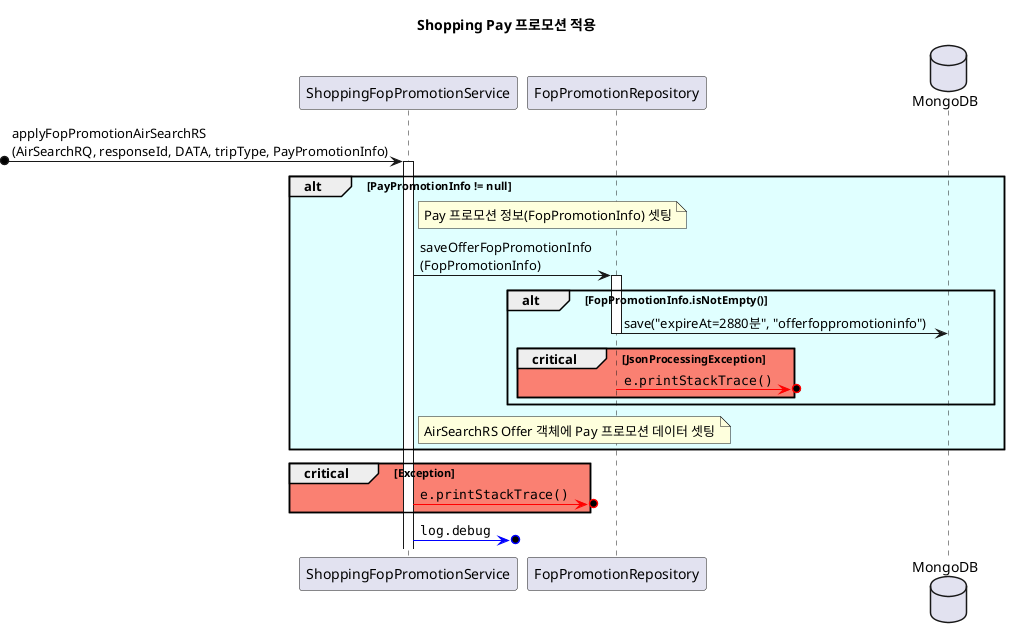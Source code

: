 @startuml

title **Shopping Pay 프로모션 적용**

participant ShoppingFopPromotionService
participant FopPromotionRepository
database MongoDB as mongo

 ?o-> ShoppingFopPromotionService ++ : applyFopPromotionAirSearchRS\n(AirSearchRQ, responseId, DATA, tripType, PayPromotionInfo)

alt #LightCyan PayPromotionInfo != null
    note right of ShoppingFopPromotionService: Pay 프로모션 정보(FopPromotionInfo) 셋팅
    ShoppingFopPromotionService -> FopPromotionRepository ++ : saveOfferFopPromotionInfo\n(FopPromotionInfo)
    alt #LightCyan FopPromotionInfo.isNotEmpty()
        FopPromotionRepository -> mongo --: save("expireAt=2880분", "offerfoppromotioninfo")
        critical #Salmon JsonProcessingException
            FopPromotionRepository -[#red]>o?: ""e.printStackTrace()""
        end
    end
    
    note right of ShoppingFopPromotionService: AirSearchRS Offer 객체에 Pay 프로모션 데이터 셋팅
end

critical #Salmon Exception
    ShoppingFopPromotionService -[#red]>o?: ""e.printStackTrace()""
end
ShoppingFopPromotionService -[#blue]>o?: ""log.debug""
@enduml